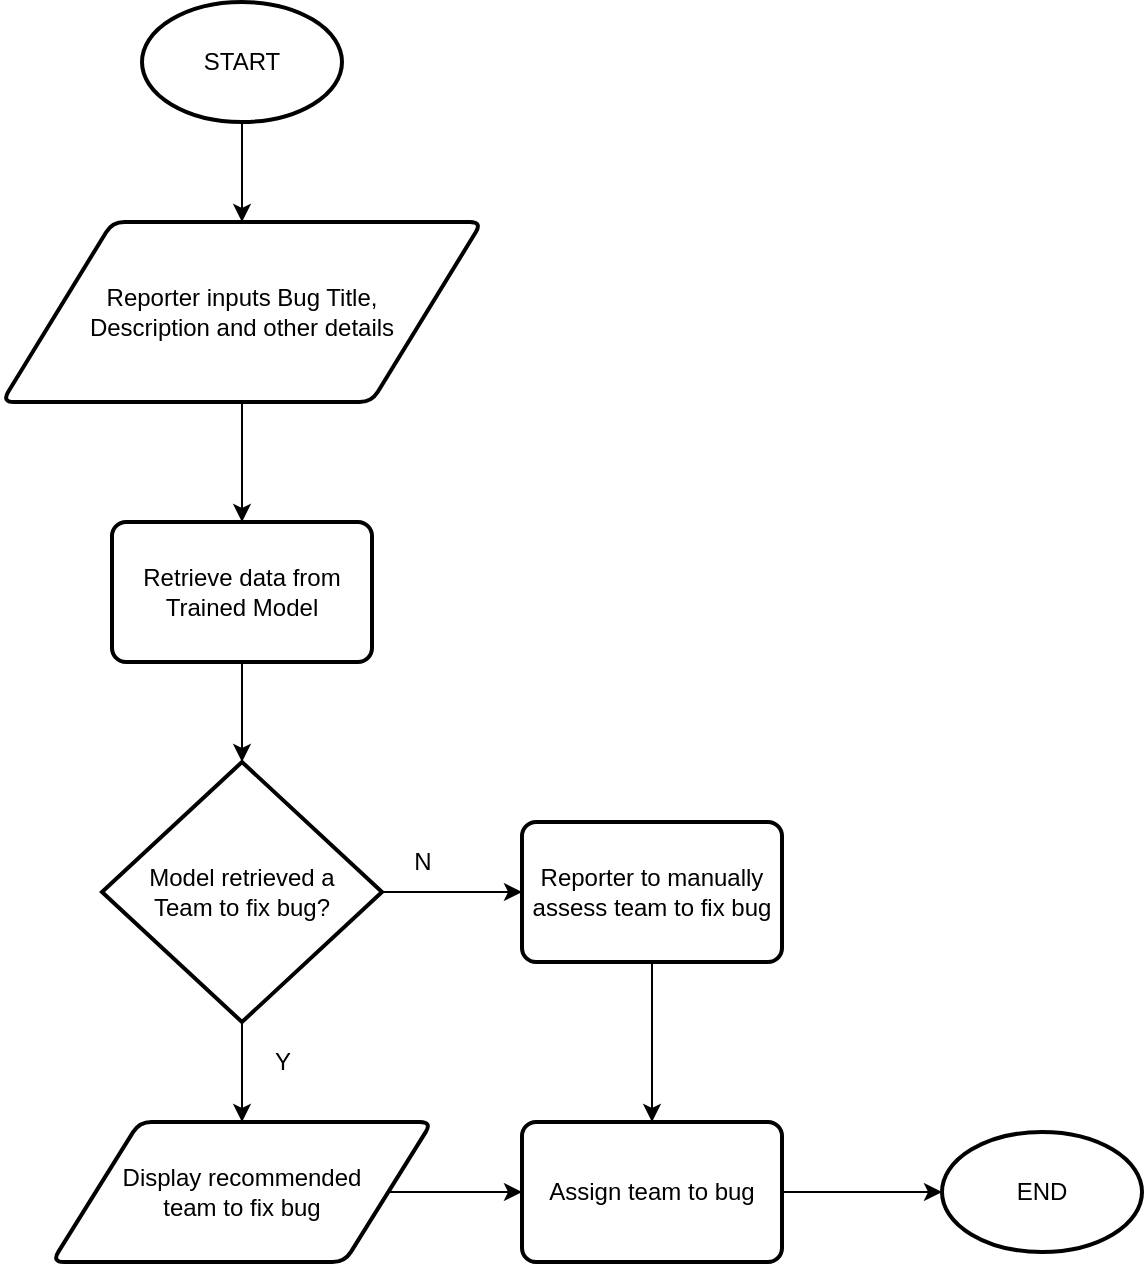 <mxfile version="15.1.1" type="device"><diagram id="4v8w6Fbp5ZBgaUAkIB3h" name="Page-1"><mxGraphModel dx="960" dy="587" grid="0" gridSize="10" guides="1" tooltips="1" connect="1" arrows="1" fold="1" page="1" pageScale="1" pageWidth="3000" pageHeight="1100" math="0" shadow="0"><root><mxCell id="0"/><mxCell id="1" parent="0"/><mxCell id="6YKRfBEAXVPfZI_AljCD-9" value="" style="edgeStyle=orthogonalEdgeStyle;rounded=0;orthogonalLoop=1;jettySize=auto;html=1;" parent="1" source="6YKRfBEAXVPfZI_AljCD-2" target="6YKRfBEAXVPfZI_AljCD-3" edge="1"><mxGeometry relative="1" as="geometry"/></mxCell><mxCell id="6YKRfBEAXVPfZI_AljCD-2" value="START" style="strokeWidth=2;html=1;shape=mxgraph.flowchart.start_1;whiteSpace=wrap;" parent="1" vertex="1"><mxGeometry x="410" y="40" width="100" height="60" as="geometry"/></mxCell><mxCell id="6YKRfBEAXVPfZI_AljCD-10" value="" style="edgeStyle=orthogonalEdgeStyle;rounded=0;orthogonalLoop=1;jettySize=auto;html=1;" parent="1" source="6YKRfBEAXVPfZI_AljCD-3" target="6YKRfBEAXVPfZI_AljCD-4" edge="1"><mxGeometry relative="1" as="geometry"/></mxCell><mxCell id="6YKRfBEAXVPfZI_AljCD-3" value="Reporter inputs Bug Title,&lt;br&gt;Description and other details" style="shape=parallelogram;html=1;strokeWidth=2;perimeter=parallelogramPerimeter;whiteSpace=wrap;rounded=1;arcSize=12;size=0.23;" parent="1" vertex="1"><mxGeometry x="340" y="150" width="240" height="90" as="geometry"/></mxCell><mxCell id="6YKRfBEAXVPfZI_AljCD-11" value="" style="edgeStyle=orthogonalEdgeStyle;rounded=0;orthogonalLoop=1;jettySize=auto;html=1;" parent="1" source="6YKRfBEAXVPfZI_AljCD-4" target="6YKRfBEAXVPfZI_AljCD-5" edge="1"><mxGeometry relative="1" as="geometry"/></mxCell><mxCell id="6YKRfBEAXVPfZI_AljCD-4" value="Retrieve data from Trained Model" style="rounded=1;whiteSpace=wrap;html=1;absoluteArcSize=1;arcSize=14;strokeWidth=2;" parent="1" vertex="1"><mxGeometry x="395" y="300" width="130" height="70" as="geometry"/></mxCell><mxCell id="6YKRfBEAXVPfZI_AljCD-13" value="" style="edgeStyle=orthogonalEdgeStyle;rounded=0;orthogonalLoop=1;jettySize=auto;html=1;" parent="1" source="6YKRfBEAXVPfZI_AljCD-5" target="6YKRfBEAXVPfZI_AljCD-7" edge="1"><mxGeometry relative="1" as="geometry"/></mxCell><mxCell id="6YKRfBEAXVPfZI_AljCD-20" style="edgeStyle=orthogonalEdgeStyle;rounded=0;orthogonalLoop=1;jettySize=auto;html=1;entryX=0.5;entryY=0;entryDx=0;entryDy=0;" parent="1" source="6YKRfBEAXVPfZI_AljCD-5" target="6YKRfBEAXVPfZI_AljCD-18" edge="1"><mxGeometry relative="1" as="geometry"/></mxCell><mxCell id="6YKRfBEAXVPfZI_AljCD-5" value="Model retrieved a&lt;br&gt;Team to fix bug?" style="strokeWidth=2;html=1;shape=mxgraph.flowchart.decision;whiteSpace=wrap;" parent="1" vertex="1"><mxGeometry x="390" y="420" width="140" height="130" as="geometry"/></mxCell><mxCell id="6YKRfBEAXVPfZI_AljCD-6" value="END" style="strokeWidth=2;html=1;shape=mxgraph.flowchart.start_1;whiteSpace=wrap;" parent="1" vertex="1"><mxGeometry x="810" y="605" width="100" height="60" as="geometry"/></mxCell><mxCell id="6YKRfBEAXVPfZI_AljCD-21" value="" style="edgeStyle=orthogonalEdgeStyle;rounded=0;orthogonalLoop=1;jettySize=auto;html=1;" parent="1" source="6YKRfBEAXVPfZI_AljCD-7" target="6YKRfBEAXVPfZI_AljCD-8" edge="1"><mxGeometry relative="1" as="geometry"/></mxCell><mxCell id="6YKRfBEAXVPfZI_AljCD-7" value="Reporter to manually assess team to fix bug" style="rounded=1;whiteSpace=wrap;html=1;absoluteArcSize=1;arcSize=14;strokeWidth=2;" parent="1" vertex="1"><mxGeometry x="600" y="450" width="130" height="70" as="geometry"/></mxCell><mxCell id="6YKRfBEAXVPfZI_AljCD-23" value="" style="edgeStyle=orthogonalEdgeStyle;rounded=0;orthogonalLoop=1;jettySize=auto;html=1;" parent="1" source="6YKRfBEAXVPfZI_AljCD-8" target="6YKRfBEAXVPfZI_AljCD-6" edge="1"><mxGeometry relative="1" as="geometry"/></mxCell><mxCell id="6YKRfBEAXVPfZI_AljCD-8" value="Assign team to bug" style="rounded=1;whiteSpace=wrap;html=1;absoluteArcSize=1;arcSize=14;strokeWidth=2;" parent="1" vertex="1"><mxGeometry x="600" y="600" width="130" height="70" as="geometry"/></mxCell><mxCell id="6YKRfBEAXVPfZI_AljCD-16" value="N" style="text;html=1;align=center;verticalAlign=middle;resizable=0;points=[];autosize=1;strokeColor=none;fillColor=none;" parent="1" vertex="1"><mxGeometry x="540" y="460" width="20" height="20" as="geometry"/></mxCell><mxCell id="6YKRfBEAXVPfZI_AljCD-17" value="Y" style="text;html=1;align=center;verticalAlign=middle;resizable=0;points=[];autosize=1;strokeColor=none;fillColor=none;" parent="1" vertex="1"><mxGeometry x="470" y="560" width="20" height="20" as="geometry"/></mxCell><mxCell id="6YKRfBEAXVPfZI_AljCD-22" value="" style="edgeStyle=orthogonalEdgeStyle;rounded=0;orthogonalLoop=1;jettySize=auto;html=1;" parent="1" source="6YKRfBEAXVPfZI_AljCD-18" target="6YKRfBEAXVPfZI_AljCD-8" edge="1"><mxGeometry relative="1" as="geometry"/></mxCell><mxCell id="6YKRfBEAXVPfZI_AljCD-18" value="Display recommended&lt;br&gt;team to fix bug" style="shape=parallelogram;html=1;strokeWidth=2;perimeter=parallelogramPerimeter;whiteSpace=wrap;rounded=1;arcSize=12;size=0.23;" parent="1" vertex="1"><mxGeometry x="365" y="600" width="190" height="70" as="geometry"/></mxCell></root></mxGraphModel></diagram></mxfile>